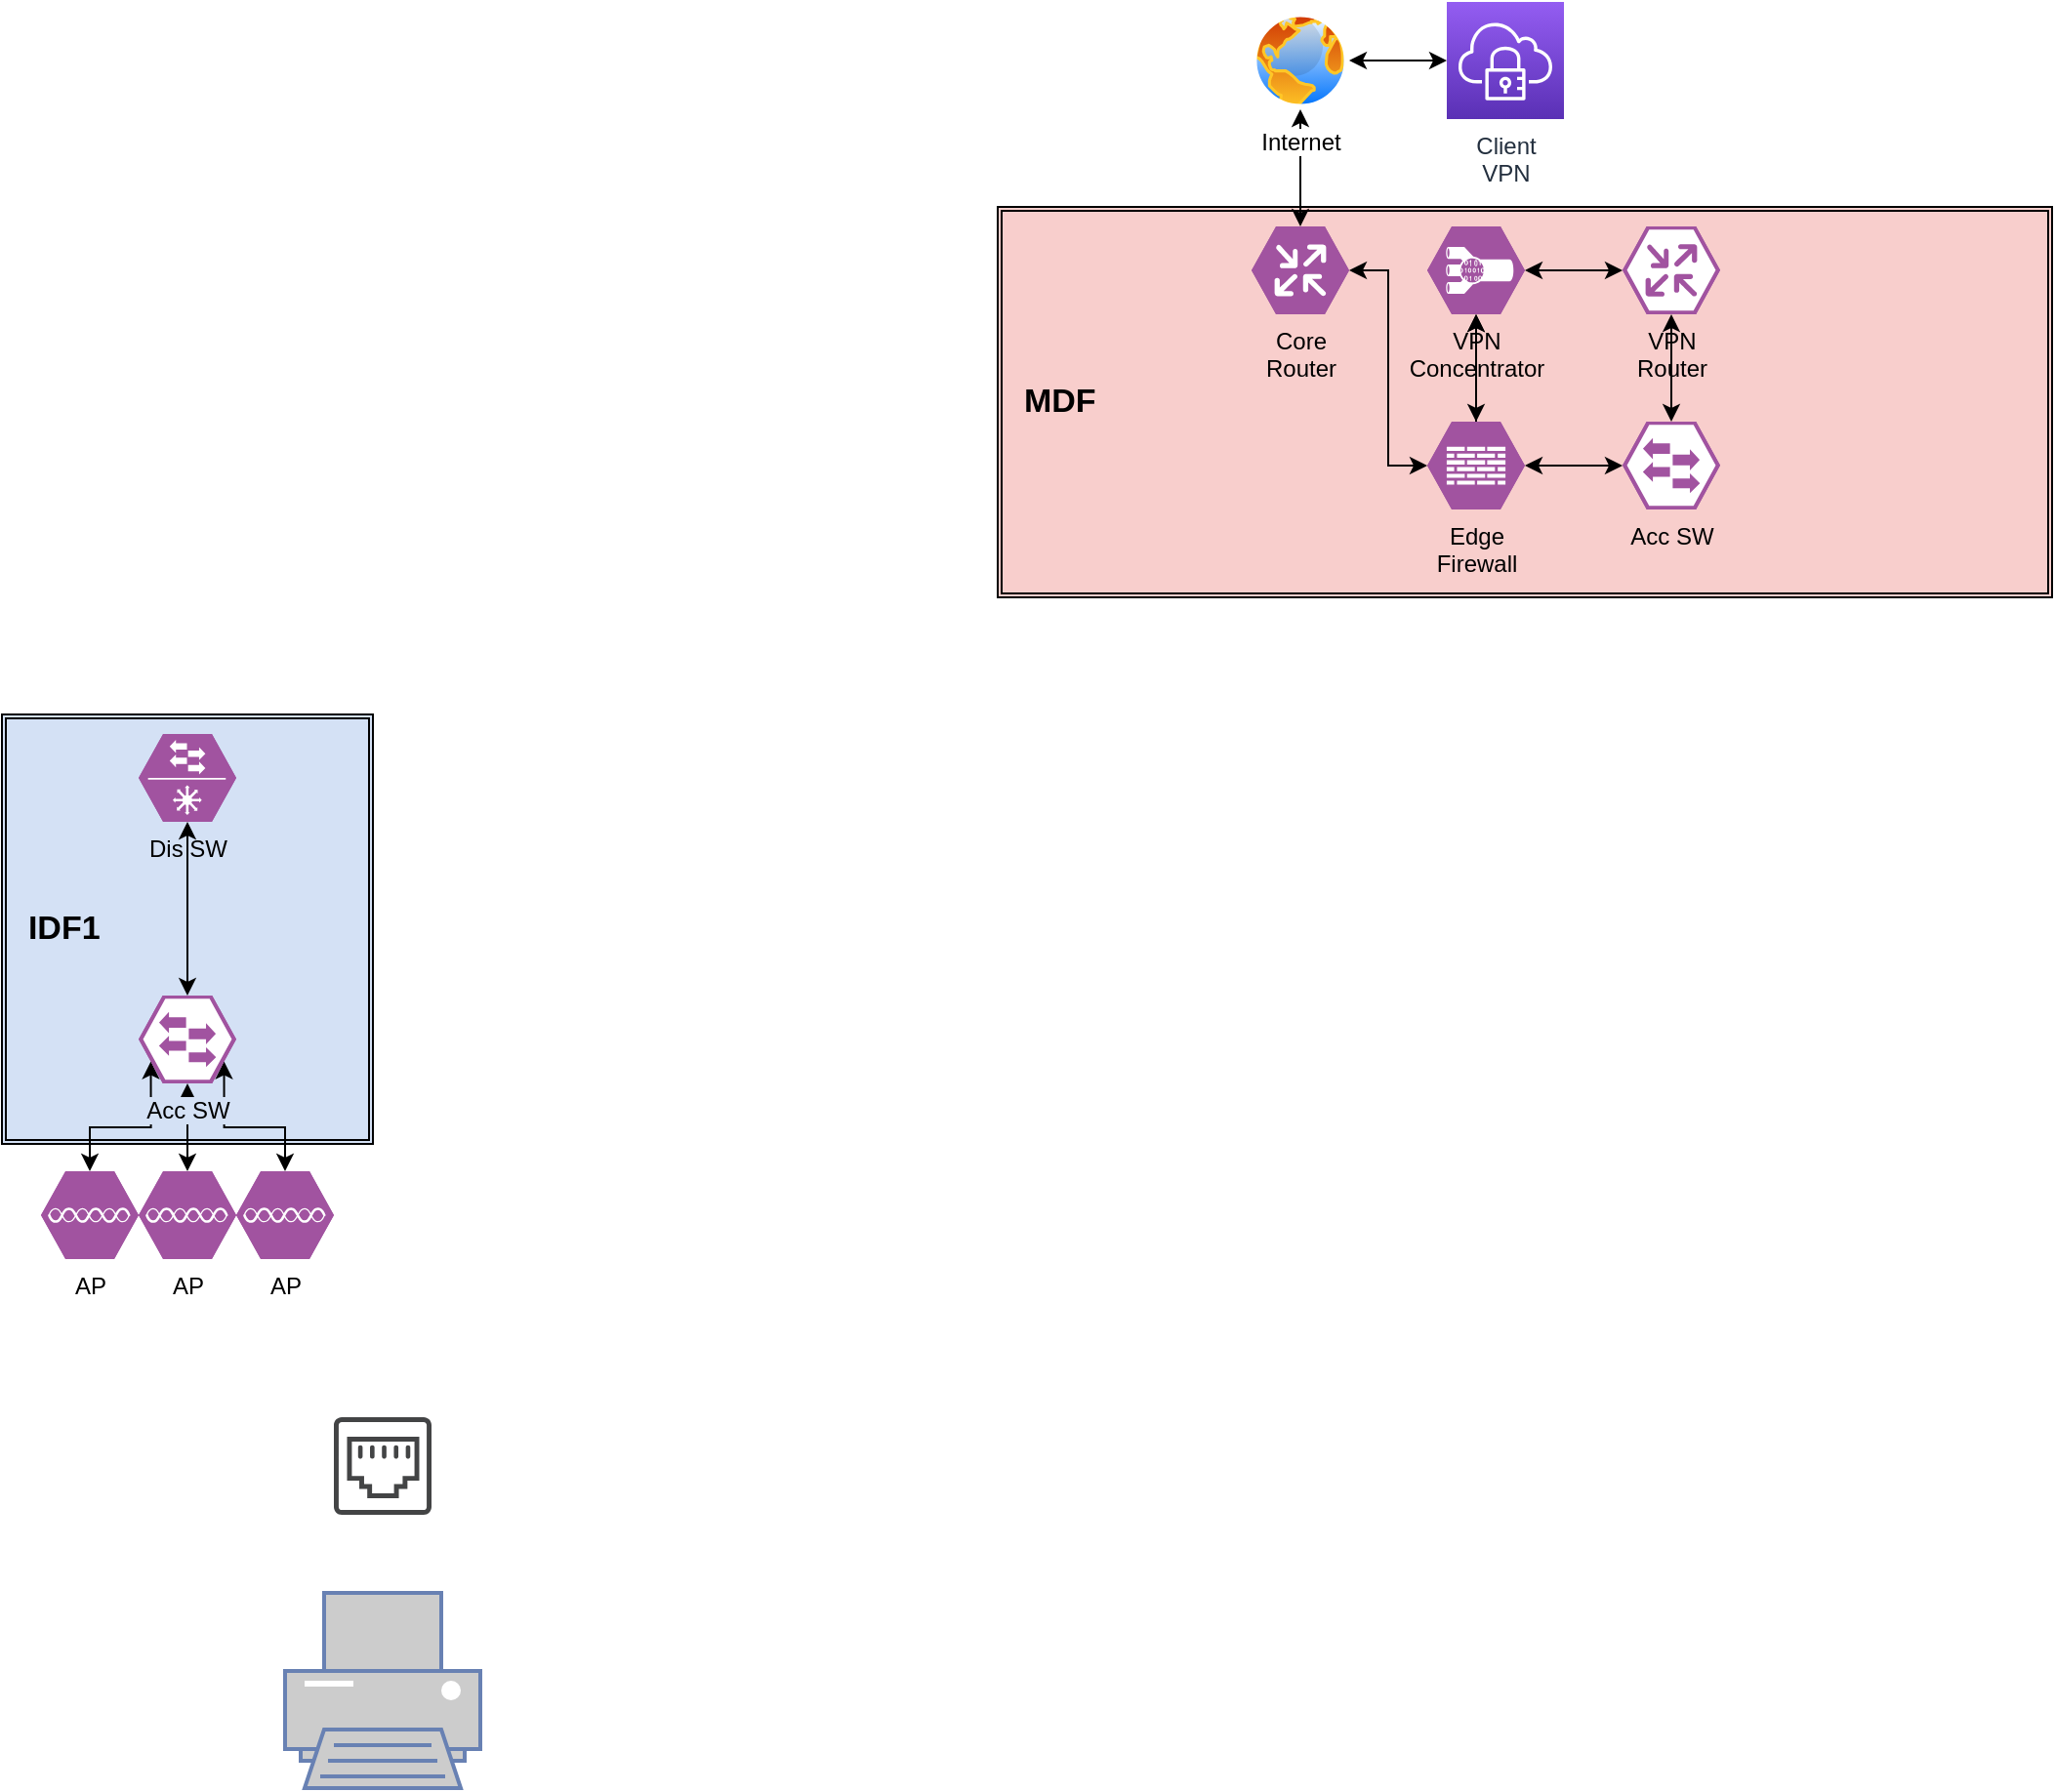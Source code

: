 <mxfile version="20.8.5" type="github">
  <diagram id="l8hXMBHkgcEJcSW0mbfh" name="Page-1">
    <mxGraphModel dx="1434" dy="1558" grid="1" gridSize="10" guides="1" tooltips="1" connect="1" arrows="1" fold="1" page="1" pageScale="1" pageWidth="1169" pageHeight="827" math="0" shadow="0">
      <root>
        <mxCell id="0" />
        <mxCell id="1" parent="0" />
        <mxCell id="bEODxAoZrBs972f1rcFE-118" value="&amp;nbsp; &lt;b&gt;MDF&lt;/b&gt;" style="shape=ext;double=1;rounded=0;whiteSpace=wrap;html=1;labelBackgroundColor=none;fontSize=17;fillColor=#F8CECC;align=left;" vertex="1" parent="1">
          <mxGeometry x="520" y="-140" width="540" height="200" as="geometry" />
        </mxCell>
        <mxCell id="bEODxAoZrBs972f1rcFE-124" style="edgeStyle=orthogonalEdgeStyle;rounded=0;orthogonalLoop=1;jettySize=auto;html=1;fontSize=12;startArrow=classic;startFill=1;" edge="1" parent="1" source="bEODxAoZrBs972f1rcFE-122" target="bEODxAoZrBs972f1rcFE-80">
          <mxGeometry relative="1" as="geometry" />
        </mxCell>
        <mxCell id="bEODxAoZrBs972f1rcFE-81" value="&amp;nbsp; IDF1" style="shape=ext;double=1;rounded=0;whiteSpace=wrap;html=1;fillColor=#D4E1F5;align=left;fontSize=17;fontStyle=1" vertex="1" parent="1">
          <mxGeometry x="10" y="120" width="190" height="220" as="geometry" />
        </mxCell>
        <mxCell id="bEODxAoZrBs972f1rcFE-24" value="" style="group" vertex="1" connectable="0" parent="1">
          <mxGeometry x="10" y="264" width="190" height="150" as="geometry" />
        </mxCell>
        <mxCell id="bEODxAoZrBs972f1rcFE-112" style="edgeStyle=orthogonalEdgeStyle;rounded=0;orthogonalLoop=1;jettySize=auto;html=1;entryX=0.5;entryY=0;entryDx=0;entryDy=0;entryPerimeter=0;startArrow=classic;startFill=1;" edge="1" parent="bEODxAoZrBs972f1rcFE-24" source="bEODxAoZrBs972f1rcFE-101" target="bEODxAoZrBs972f1rcFE-109">
          <mxGeometry relative="1" as="geometry" />
        </mxCell>
        <mxCell id="bEODxAoZrBs972f1rcFE-113" style="edgeStyle=orthogonalEdgeStyle;rounded=0;orthogonalLoop=1;jettySize=auto;html=1;exitX=0.875;exitY=0.75;exitDx=0;exitDy=0;exitPerimeter=0;startArrow=classic;startFill=1;" edge="1" parent="bEODxAoZrBs972f1rcFE-24" source="bEODxAoZrBs972f1rcFE-101" target="bEODxAoZrBs972f1rcFE-110">
          <mxGeometry relative="1" as="geometry" />
        </mxCell>
        <mxCell id="bEODxAoZrBs972f1rcFE-114" style="edgeStyle=orthogonalEdgeStyle;rounded=0;orthogonalLoop=1;jettySize=auto;html=1;exitX=0.125;exitY=0.75;exitDx=0;exitDy=0;exitPerimeter=0;entryX=0.5;entryY=0;entryDx=0;entryDy=0;entryPerimeter=0;startArrow=classic;startFill=1;" edge="1" parent="bEODxAoZrBs972f1rcFE-24" source="bEODxAoZrBs972f1rcFE-101" target="bEODxAoZrBs972f1rcFE-108">
          <mxGeometry relative="1" as="geometry" />
        </mxCell>
        <mxCell id="bEODxAoZrBs972f1rcFE-101" value="Acc SW" style="verticalLabelPosition=bottom;sketch=0;html=1;fillColor=#A153A0;strokeColor=#ffffff;verticalAlign=top;align=center;points=[[0,0.5,0],[0.125,0.25,0],[0.25,0,0],[0.5,0,0],[0.75,0,0],[0.875,0.25,0],[1,0.5,0],[0.875,0.75,0],[0.75,1,0],[0.5,1,0],[0.125,0.75,0]];pointerEvents=1;shape=mxgraph.cisco_safe.compositeIcon;bgIcon=mxgraph.cisco_safe.design.blank_device;resIcon=mxgraph.cisco_safe.design.access_switch_2;labelBackgroundColor=#d4e1f5;" vertex="1" parent="bEODxAoZrBs972f1rcFE-24">
          <mxGeometry x="70" width="50" height="45" as="geometry" />
        </mxCell>
        <mxCell id="bEODxAoZrBs972f1rcFE-108" value="AP" style="verticalLabelPosition=bottom;sketch=0;html=1;fillColor=#A153A0;strokeColor=#ffffff;verticalAlign=top;align=center;points=[[0,0.5,0],[0.125,0.25,0],[0.25,0,0],[0.5,0,0],[0.75,0,0],[0.875,0.25,0],[1,0.5,0],[0.875,0.75,0],[0.75,1,0],[0.5,1,0],[0.125,0.75,0]];pointerEvents=1;shape=mxgraph.cisco_safe.compositeIcon;bgIcon=mxgraph.cisco_safe.design.blank_device;resIcon=mxgraph.cisco_safe.design.access_point;fontFamily=Helvetica;fontSize=12;fontColor=default;" vertex="1" parent="bEODxAoZrBs972f1rcFE-24">
          <mxGeometry x="20" y="90" width="50" height="45" as="geometry" />
        </mxCell>
        <mxCell id="bEODxAoZrBs972f1rcFE-109" value="AP" style="verticalLabelPosition=bottom;sketch=0;html=1;fillColor=#A153A0;strokeColor=#ffffff;verticalAlign=top;align=center;points=[[0,0.5,0],[0.125,0.25,0],[0.25,0,0],[0.5,0,0],[0.75,0,0],[0.875,0.25,0],[1,0.5,0],[0.875,0.75,0],[0.75,1,0],[0.5,1,0],[0.125,0.75,0]];pointerEvents=1;shape=mxgraph.cisco_safe.compositeIcon;bgIcon=mxgraph.cisco_safe.design.blank_device;resIcon=mxgraph.cisco_safe.design.access_point;fontFamily=Helvetica;fontSize=12;fontColor=default;" vertex="1" parent="bEODxAoZrBs972f1rcFE-24">
          <mxGeometry x="70" y="90" width="50" height="45" as="geometry" />
        </mxCell>
        <mxCell id="bEODxAoZrBs972f1rcFE-110" value="AP" style="verticalLabelPosition=bottom;sketch=0;html=1;fillColor=#A153A0;strokeColor=#ffffff;verticalAlign=top;align=center;points=[[0,0.5,0],[0.125,0.25,0],[0.25,0,0],[0.5,0,0],[0.75,0,0],[0.875,0.25,0],[1,0.5,0],[0.875,0.75,0],[0.75,1,0],[0.5,1,0],[0.125,0.75,0]];pointerEvents=1;shape=mxgraph.cisco_safe.compositeIcon;bgIcon=mxgraph.cisco_safe.design.blank_device;resIcon=mxgraph.cisco_safe.design.access_point;fontFamily=Helvetica;fontSize=12;fontColor=default;" vertex="1" parent="bEODxAoZrBs972f1rcFE-24">
          <mxGeometry x="120" y="90" width="50" height="45" as="geometry" />
        </mxCell>
        <mxCell id="bEODxAoZrBs972f1rcFE-80" value="&lt;div&gt;Internet&lt;br&gt;&lt;/div&gt;" style="aspect=fixed;perimeter=ellipsePerimeter;html=1;align=center;shadow=0;dashed=0;spacingTop=3;image;image=img/lib/active_directory/internet_globe.svg;horizontal=1;verticalAlign=top;labelBackgroundColor=#FFFFFF;" vertex="1" parent="1">
          <mxGeometry x="650" y="-240" width="50" height="50" as="geometry" />
        </mxCell>
        <mxCell id="bEODxAoZrBs972f1rcFE-93" value="Dis SW" style="verticalLabelPosition=bottom;sketch=0;html=1;fillColor=#A153A0;strokeColor=#ffffff;verticalAlign=top;align=center;points=[[0,0.5,0],[0.125,0.25,0],[0.25,0,0],[0.5,0,0],[0.75,0,0],[0.875,0.25,0],[1,0.5,0],[0.875,0.75,0],[0.75,1,0],[0.5,1,0],[0.125,0.75,0]];pointerEvents=1;shape=mxgraph.cisco_safe.compositeIcon;bgIcon=mxgraph.cisco_safe.design.blank_device;resIcon=mxgraph.cisco_safe.design.distribution_switch;" vertex="1" parent="1">
          <mxGeometry x="80" y="130" width="50" height="45" as="geometry" />
        </mxCell>
        <mxCell id="bEODxAoZrBs972f1rcFE-115" style="edgeStyle=orthogonalEdgeStyle;rounded=0;orthogonalLoop=1;jettySize=auto;html=1;startArrow=classic;startFill=1;" edge="1" parent="1" source="bEODxAoZrBs972f1rcFE-101" target="bEODxAoZrBs972f1rcFE-93">
          <mxGeometry relative="1" as="geometry" />
        </mxCell>
        <mxCell id="bEODxAoZrBs972f1rcFE-116" value="" style="fontColor=#0066CC;verticalAlign=top;verticalLabelPosition=bottom;labelPosition=center;align=center;html=1;outlineConnect=0;fillColor=#CCCCCC;strokeColor=#6881B3;gradientColor=none;gradientDirection=north;strokeWidth=2;shape=mxgraph.networks.printer;labelBackgroundColor=#d4e1f5;fontSize=17;" vertex="1" parent="1">
          <mxGeometry x="155" y="570" width="100" height="100" as="geometry" />
        </mxCell>
        <mxCell id="bEODxAoZrBs972f1rcFE-117" value="" style="sketch=0;pointerEvents=1;shadow=0;dashed=0;html=1;strokeColor=none;fillColor=#434445;aspect=fixed;labelPosition=center;verticalLabelPosition=bottom;verticalAlign=top;align=center;outlineConnect=0;shape=mxgraph.vvd.ethernet_port;labelBackgroundColor=#d4e1f5;fontSize=17;" vertex="1" parent="1">
          <mxGeometry x="180" y="480" width="50" height="50" as="geometry" />
        </mxCell>
        <mxCell id="bEODxAoZrBs972f1rcFE-132" value="" style="edgeStyle=orthogonalEdgeStyle;rounded=0;orthogonalLoop=1;jettySize=auto;html=1;fontSize=12;startArrow=classic;startFill=1;" edge="1" parent="1" source="bEODxAoZrBs972f1rcFE-119" target="bEODxAoZrBs972f1rcFE-131">
          <mxGeometry relative="1" as="geometry" />
        </mxCell>
        <mxCell id="bEODxAoZrBs972f1rcFE-123" style="edgeStyle=orthogonalEdgeStyle;rounded=0;orthogonalLoop=1;jettySize=auto;html=1;exitX=1;exitY=0.5;exitDx=0;exitDy=0;exitPerimeter=0;entryX=0;entryY=0.5;entryDx=0;entryDy=0;entryPerimeter=0;fontSize=12;startArrow=classic;startFill=1;" edge="1" parent="1" source="bEODxAoZrBs972f1rcFE-122" target="bEODxAoZrBs972f1rcFE-119">
          <mxGeometry relative="1" as="geometry" />
        </mxCell>
        <mxCell id="bEODxAoZrBs972f1rcFE-122" value="&lt;div&gt;Core&lt;/div&gt;&lt;div&gt;Router&lt;/div&gt;" style="verticalLabelPosition=bottom;sketch=0;html=1;fillColor=#A153A0;strokeColor=#ffffff;verticalAlign=top;align=center;points=[[0,0.5,0],[0.125,0.25,0],[0.25,0,0],[0.5,0,0],[0.75,0,0],[0.875,0.25,0],[1,0.5,0],[0.875,0.75,0],[0.75,1,0],[0.5,1,0],[0.125,0.75,0]];pointerEvents=1;shape=mxgraph.cisco_safe.compositeIcon;bgIcon=mxgraph.cisco_safe.design.blank_device;resIcon=mxgraph.cisco_safe.design.router;labelBackgroundColor=none;fontSize=12;" vertex="1" parent="1">
          <mxGeometry x="650" y="-130" width="50" height="45" as="geometry" />
        </mxCell>
        <mxCell id="bEODxAoZrBs972f1rcFE-126" value="" style="edgeStyle=orthogonalEdgeStyle;rounded=0;orthogonalLoop=1;jettySize=auto;html=1;fontSize=12;startArrow=classic;startFill=1;" edge="1" parent="1" source="bEODxAoZrBs972f1rcFE-125" target="bEODxAoZrBs972f1rcFE-119">
          <mxGeometry relative="1" as="geometry" />
        </mxCell>
        <mxCell id="bEODxAoZrBs972f1rcFE-135" value="" style="edgeStyle=orthogonalEdgeStyle;rounded=0;orthogonalLoop=1;jettySize=auto;html=1;fontSize=12;startArrow=classic;startFill=1;" edge="1" parent="1" source="bEODxAoZrBs972f1rcFE-125" target="bEODxAoZrBs972f1rcFE-129">
          <mxGeometry relative="1" as="geometry" />
        </mxCell>
        <mxCell id="bEODxAoZrBs972f1rcFE-125" value="&lt;div&gt;&lt;span style=&quot;&quot;&gt;VPN&lt;/span&gt;&lt;/div&gt;&lt;div&gt;&lt;span style=&quot;&quot;&gt;Concentrator&lt;/span&gt;&lt;/div&gt;" style="verticalLabelPosition=bottom;sketch=0;html=1;fillColor=#A153A0;strokeColor=#ffffff;verticalAlign=top;align=center;points=[[0,0.5,0],[0.125,0.25,0],[0.25,0,0],[0.5,0,0],[0.75,0,0],[0.875,0.25,0],[1,0.5,0],[0.875,0.75,0],[0.75,1,0],[0.5,1,0],[0.125,0.75,0]];pointerEvents=1;shape=mxgraph.cisco_safe.compositeIcon;bgIcon=mxgraph.cisco_safe.design.blank_device;resIcon=mxgraph.cisco_safe.design.vpn_concentrator;labelBackgroundColor=none;fontSize=12;" vertex="1" parent="1">
          <mxGeometry x="740" y="-130" width="50" height="45" as="geometry" />
        </mxCell>
        <mxCell id="bEODxAoZrBs972f1rcFE-128" value="" style="edgeStyle=orthogonalEdgeStyle;rounded=0;orthogonalLoop=1;jettySize=auto;html=1;fontSize=12;startArrow=classic;startFill=1;" edge="1" parent="1" source="bEODxAoZrBs972f1rcFE-127" target="bEODxAoZrBs972f1rcFE-80">
          <mxGeometry relative="1" as="geometry" />
        </mxCell>
        <mxCell id="bEODxAoZrBs972f1rcFE-127" value="&lt;div&gt;Client&lt;/div&gt;&lt;div&gt;VPN&lt;/div&gt;" style="sketch=0;points=[[0,0,0],[0.25,0,0],[0.5,0,0],[0.75,0,0],[1,0,0],[0,1,0],[0.25,1,0],[0.5,1,0],[0.75,1,0],[1,1,0],[0,0.25,0],[0,0.5,0],[0,0.75,0],[1,0.25,0],[1,0.5,0],[1,0.75,0]];outlineConnect=0;fontColor=#232F3E;gradientColor=#945DF2;gradientDirection=north;fillColor=#5A30B5;strokeColor=#ffffff;dashed=0;verticalLabelPosition=bottom;verticalAlign=top;align=center;html=1;fontSize=12;fontStyle=0;aspect=fixed;shape=mxgraph.aws4.resourceIcon;resIcon=mxgraph.aws4.client_vpn;labelBackgroundColor=none;" vertex="1" parent="1">
          <mxGeometry x="750" y="-245" width="60" height="60" as="geometry" />
        </mxCell>
        <mxCell id="bEODxAoZrBs972f1rcFE-130" value="" style="edgeStyle=orthogonalEdgeStyle;rounded=0;orthogonalLoop=1;jettySize=auto;html=1;fontSize=12;startArrow=none;startFill=1;" edge="1" parent="1" source="bEODxAoZrBs972f1rcFE-119" target="bEODxAoZrBs972f1rcFE-125">
          <mxGeometry relative="1" as="geometry" />
        </mxCell>
        <mxCell id="bEODxAoZrBs972f1rcFE-133" value="" style="edgeStyle=orthogonalEdgeStyle;rounded=0;orthogonalLoop=1;jettySize=auto;html=1;fontSize=12;startArrow=classic;startFill=1;" edge="1" parent="1" source="bEODxAoZrBs972f1rcFE-129" target="bEODxAoZrBs972f1rcFE-131">
          <mxGeometry relative="1" as="geometry" />
        </mxCell>
        <mxCell id="bEODxAoZrBs972f1rcFE-129" value="&lt;div&gt;VPN&lt;/div&gt;&lt;div&gt;Router&lt;/div&gt;" style="verticalLabelPosition=bottom;sketch=0;html=1;fillColor=#A153A0;strokeColor=#ffffff;verticalAlign=top;align=center;points=[[0,0.5,0],[0.125,0.25,0],[0.25,0,0],[0.5,0,0],[0.75,0,0],[0.875,0.25,0],[1,0.5,0],[0.875,0.75,0],[0.75,1,0],[0.5,1,0],[0.125,0.75,0]];pointerEvents=1;shape=mxgraph.cisco_safe.compositeIcon;bgIcon=mxgraph.cisco_safe.design.blank_device;resIcon=mxgraph.cisco_safe.design.router_2;labelBackgroundColor=none;fontSize=12;" vertex="1" parent="1">
          <mxGeometry x="840" y="-130" width="50" height="45" as="geometry" />
        </mxCell>
        <mxCell id="bEODxAoZrBs972f1rcFE-131" value="Acc SW" style="verticalLabelPosition=bottom;sketch=0;html=1;fillColor=#A153A0;strokeColor=#ffffff;verticalAlign=top;align=center;points=[[0,0.5,0],[0.125,0.25,0],[0.25,0,0],[0.5,0,0],[0.75,0,0],[0.875,0.25,0],[1,0.5,0],[0.875,0.75,0],[0.75,1,0],[0.5,1,0],[0.125,0.75,0]];pointerEvents=1;shape=mxgraph.cisco_safe.compositeIcon;bgIcon=mxgraph.cisco_safe.design.blank_device;resIcon=mxgraph.cisco_safe.design.access_switch_2;labelBackgroundColor=none;fontSize=12;" vertex="1" parent="1">
          <mxGeometry x="840" y="-30" width="50" height="45" as="geometry" />
        </mxCell>
        <mxCell id="bEODxAoZrBs972f1rcFE-119" value="&lt;div&gt;Edge&lt;/div&gt;&lt;div&gt;Firewall&lt;/div&gt;" style="verticalLabelPosition=bottom;sketch=0;html=1;fillColor=#A153A0;strokeColor=#ffffff;verticalAlign=top;align=center;points=[[0,0.5,0],[0.125,0.25,0],[0.25,0,0],[0.5,0,0],[0.75,0,0],[0.875,0.25,0],[1,0.5,0],[0.875,0.75,0],[0.75,1,0],[0.5,1,0],[0.125,0.75,0]];pointerEvents=1;shape=mxgraph.cisco_safe.compositeIcon;bgIcon=mxgraph.cisco_safe.design.blank_device;resIcon=mxgraph.cisco_safe.design.firewall;labelBackgroundColor=none;fontSize=12;" vertex="1" parent="1">
          <mxGeometry x="740" y="-30" width="50" height="45" as="geometry" />
        </mxCell>
      </root>
    </mxGraphModel>
  </diagram>
</mxfile>
